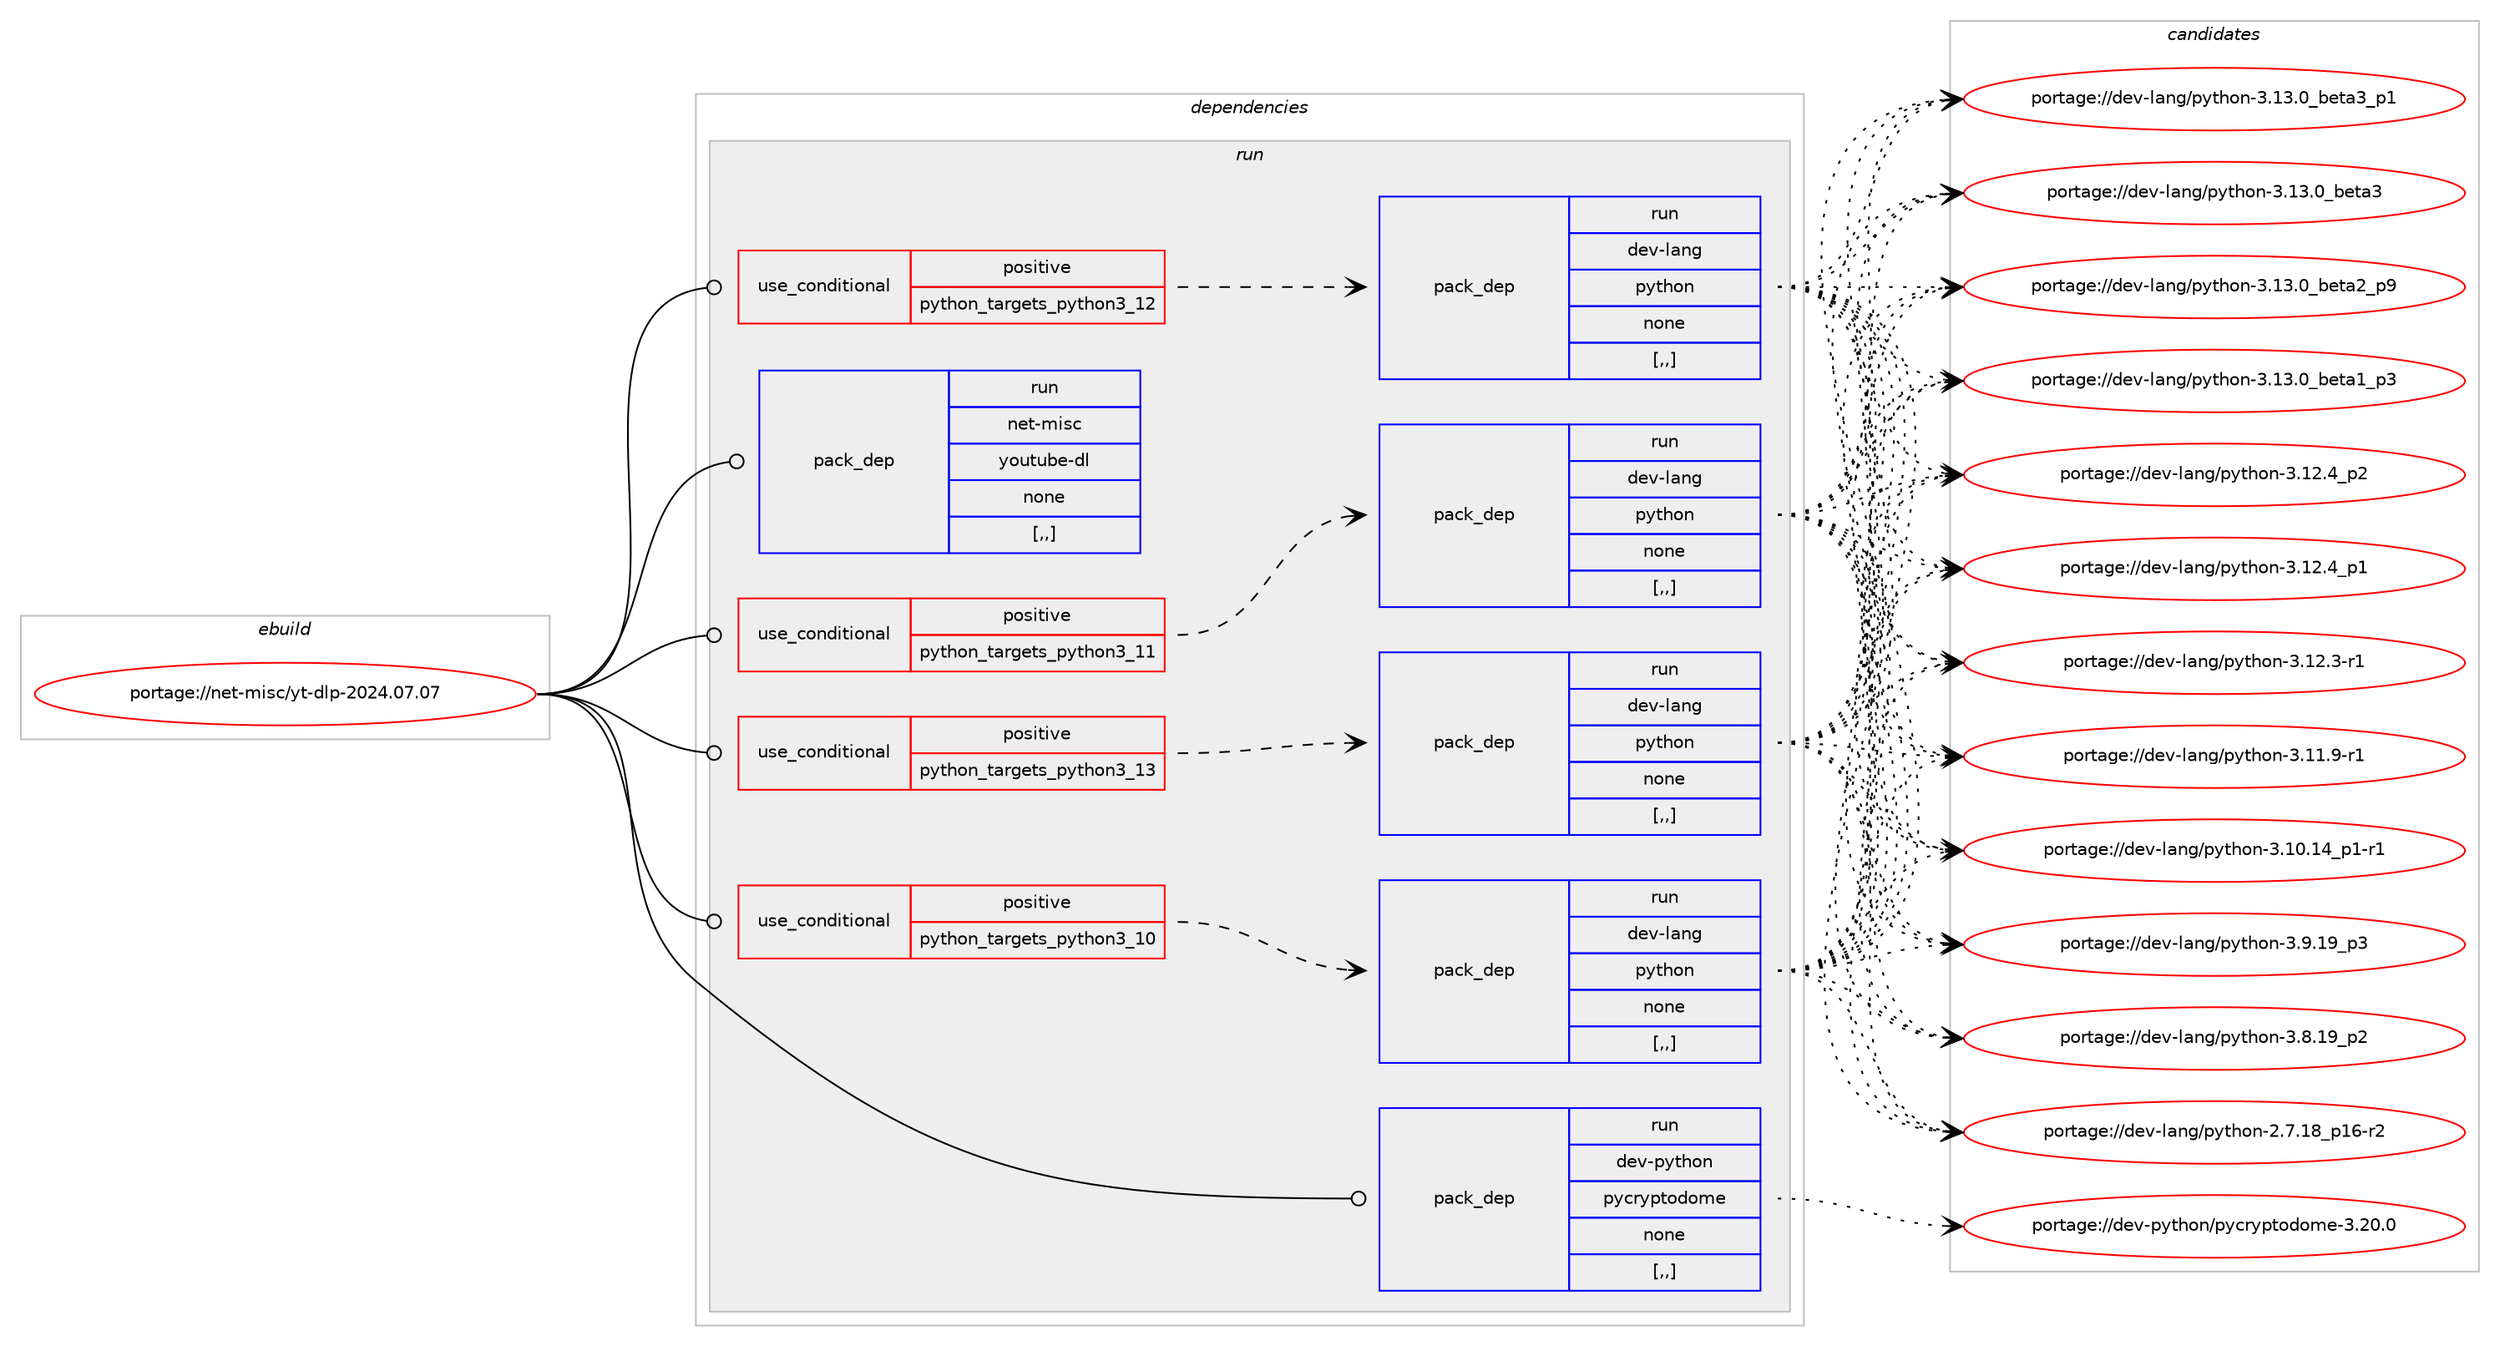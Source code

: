 digraph prolog {

# *************
# Graph options
# *************

newrank=true;
concentrate=true;
compound=true;
graph [rankdir=LR,fontname=Helvetica,fontsize=10,ranksep=1.5];#, ranksep=2.5, nodesep=0.2];
edge  [arrowhead=vee];
node  [fontname=Helvetica,fontsize=10];

# **********
# The ebuild
# **********

subgraph cluster_leftcol {
color=gray;
label=<<i>ebuild</i>>;
id [label="portage://net-misc/yt-dlp-2024.07.07", color=red, width=4, href="../net-misc/yt-dlp-2024.07.07.svg"];
}

# ****************
# The dependencies
# ****************

subgraph cluster_midcol {
color=gray;
label=<<i>dependencies</i>>;
subgraph cluster_compile {
fillcolor="#eeeeee";
style=filled;
label=<<i>compile</i>>;
}
subgraph cluster_compileandrun {
fillcolor="#eeeeee";
style=filled;
label=<<i>compile and run</i>>;
}
subgraph cluster_run {
fillcolor="#eeeeee";
style=filled;
label=<<i>run</i>>;
subgraph cond99155 {
dependency376369 [label=<<TABLE BORDER="0" CELLBORDER="1" CELLSPACING="0" CELLPADDING="4"><TR><TD ROWSPAN="3" CELLPADDING="10">use_conditional</TD></TR><TR><TD>positive</TD></TR><TR><TD>python_targets_python3_10</TD></TR></TABLE>>, shape=none, color=red];
subgraph pack274469 {
dependency376370 [label=<<TABLE BORDER="0" CELLBORDER="1" CELLSPACING="0" CELLPADDING="4" WIDTH="220"><TR><TD ROWSPAN="6" CELLPADDING="30">pack_dep</TD></TR><TR><TD WIDTH="110">run</TD></TR><TR><TD>dev-lang</TD></TR><TR><TD>python</TD></TR><TR><TD>none</TD></TR><TR><TD>[,,]</TD></TR></TABLE>>, shape=none, color=blue];
}
dependency376369:e -> dependency376370:w [weight=20,style="dashed",arrowhead="vee"];
}
id:e -> dependency376369:w [weight=20,style="solid",arrowhead="odot"];
subgraph cond99156 {
dependency376371 [label=<<TABLE BORDER="0" CELLBORDER="1" CELLSPACING="0" CELLPADDING="4"><TR><TD ROWSPAN="3" CELLPADDING="10">use_conditional</TD></TR><TR><TD>positive</TD></TR><TR><TD>python_targets_python3_11</TD></TR></TABLE>>, shape=none, color=red];
subgraph pack274470 {
dependency376372 [label=<<TABLE BORDER="0" CELLBORDER="1" CELLSPACING="0" CELLPADDING="4" WIDTH="220"><TR><TD ROWSPAN="6" CELLPADDING="30">pack_dep</TD></TR><TR><TD WIDTH="110">run</TD></TR><TR><TD>dev-lang</TD></TR><TR><TD>python</TD></TR><TR><TD>none</TD></TR><TR><TD>[,,]</TD></TR></TABLE>>, shape=none, color=blue];
}
dependency376371:e -> dependency376372:w [weight=20,style="dashed",arrowhead="vee"];
}
id:e -> dependency376371:w [weight=20,style="solid",arrowhead="odot"];
subgraph cond99157 {
dependency376373 [label=<<TABLE BORDER="0" CELLBORDER="1" CELLSPACING="0" CELLPADDING="4"><TR><TD ROWSPAN="3" CELLPADDING="10">use_conditional</TD></TR><TR><TD>positive</TD></TR><TR><TD>python_targets_python3_12</TD></TR></TABLE>>, shape=none, color=red];
subgraph pack274471 {
dependency376374 [label=<<TABLE BORDER="0" CELLBORDER="1" CELLSPACING="0" CELLPADDING="4" WIDTH="220"><TR><TD ROWSPAN="6" CELLPADDING="30">pack_dep</TD></TR><TR><TD WIDTH="110">run</TD></TR><TR><TD>dev-lang</TD></TR><TR><TD>python</TD></TR><TR><TD>none</TD></TR><TR><TD>[,,]</TD></TR></TABLE>>, shape=none, color=blue];
}
dependency376373:e -> dependency376374:w [weight=20,style="dashed",arrowhead="vee"];
}
id:e -> dependency376373:w [weight=20,style="solid",arrowhead="odot"];
subgraph cond99158 {
dependency376375 [label=<<TABLE BORDER="0" CELLBORDER="1" CELLSPACING="0" CELLPADDING="4"><TR><TD ROWSPAN="3" CELLPADDING="10">use_conditional</TD></TR><TR><TD>positive</TD></TR><TR><TD>python_targets_python3_13</TD></TR></TABLE>>, shape=none, color=red];
subgraph pack274472 {
dependency376376 [label=<<TABLE BORDER="0" CELLBORDER="1" CELLSPACING="0" CELLPADDING="4" WIDTH="220"><TR><TD ROWSPAN="6" CELLPADDING="30">pack_dep</TD></TR><TR><TD WIDTH="110">run</TD></TR><TR><TD>dev-lang</TD></TR><TR><TD>python</TD></TR><TR><TD>none</TD></TR><TR><TD>[,,]</TD></TR></TABLE>>, shape=none, color=blue];
}
dependency376375:e -> dependency376376:w [weight=20,style="dashed",arrowhead="vee"];
}
id:e -> dependency376375:w [weight=20,style="solid",arrowhead="odot"];
subgraph pack274473 {
dependency376377 [label=<<TABLE BORDER="0" CELLBORDER="1" CELLSPACING="0" CELLPADDING="4" WIDTH="220"><TR><TD ROWSPAN="6" CELLPADDING="30">pack_dep</TD></TR><TR><TD WIDTH="110">run</TD></TR><TR><TD>dev-python</TD></TR><TR><TD>pycryptodome</TD></TR><TR><TD>none</TD></TR><TR><TD>[,,]</TD></TR></TABLE>>, shape=none, color=blue];
}
id:e -> dependency376377:w [weight=20,style="solid",arrowhead="odot"];
subgraph pack274474 {
dependency376378 [label=<<TABLE BORDER="0" CELLBORDER="1" CELLSPACING="0" CELLPADDING="4" WIDTH="220"><TR><TD ROWSPAN="6" CELLPADDING="30">pack_dep</TD></TR><TR><TD WIDTH="110">run</TD></TR><TR><TD>net-misc</TD></TR><TR><TD>youtube-dl</TD></TR><TR><TD>none</TD></TR><TR><TD>[,,]</TD></TR></TABLE>>, shape=none, color=blue];
}
id:e -> dependency376378:w [weight=20,style="solid",arrowhead="odot"];
}
}

# **************
# The candidates
# **************

subgraph cluster_choices {
rank=same;
color=gray;
label=<<i>candidates</i>>;

subgraph choice274469 {
color=black;
nodesep=1;
choice10010111845108971101034711212111610411111045514649514648959810111697519511249 [label="portage://dev-lang/python-3.13.0_beta3_p1", color=red, width=4,href="../dev-lang/python-3.13.0_beta3_p1.svg"];
choice1001011184510897110103471121211161041111104551464951464895981011169751 [label="portage://dev-lang/python-3.13.0_beta3", color=red, width=4,href="../dev-lang/python-3.13.0_beta3.svg"];
choice10010111845108971101034711212111610411111045514649514648959810111697509511257 [label="portage://dev-lang/python-3.13.0_beta2_p9", color=red, width=4,href="../dev-lang/python-3.13.0_beta2_p9.svg"];
choice10010111845108971101034711212111610411111045514649514648959810111697499511251 [label="portage://dev-lang/python-3.13.0_beta1_p3", color=red, width=4,href="../dev-lang/python-3.13.0_beta1_p3.svg"];
choice100101118451089711010347112121116104111110455146495046529511250 [label="portage://dev-lang/python-3.12.4_p2", color=red, width=4,href="../dev-lang/python-3.12.4_p2.svg"];
choice100101118451089711010347112121116104111110455146495046529511249 [label="portage://dev-lang/python-3.12.4_p1", color=red, width=4,href="../dev-lang/python-3.12.4_p1.svg"];
choice100101118451089711010347112121116104111110455146495046514511449 [label="portage://dev-lang/python-3.12.3-r1", color=red, width=4,href="../dev-lang/python-3.12.3-r1.svg"];
choice100101118451089711010347112121116104111110455146494946574511449 [label="portage://dev-lang/python-3.11.9-r1", color=red, width=4,href="../dev-lang/python-3.11.9-r1.svg"];
choice100101118451089711010347112121116104111110455146494846495295112494511449 [label="portage://dev-lang/python-3.10.14_p1-r1", color=red, width=4,href="../dev-lang/python-3.10.14_p1-r1.svg"];
choice100101118451089711010347112121116104111110455146574649579511251 [label="portage://dev-lang/python-3.9.19_p3", color=red, width=4,href="../dev-lang/python-3.9.19_p3.svg"];
choice100101118451089711010347112121116104111110455146564649579511250 [label="portage://dev-lang/python-3.8.19_p2", color=red, width=4,href="../dev-lang/python-3.8.19_p2.svg"];
choice100101118451089711010347112121116104111110455046554649569511249544511450 [label="portage://dev-lang/python-2.7.18_p16-r2", color=red, width=4,href="../dev-lang/python-2.7.18_p16-r2.svg"];
dependency376370:e -> choice10010111845108971101034711212111610411111045514649514648959810111697519511249:w [style=dotted,weight="100"];
dependency376370:e -> choice1001011184510897110103471121211161041111104551464951464895981011169751:w [style=dotted,weight="100"];
dependency376370:e -> choice10010111845108971101034711212111610411111045514649514648959810111697509511257:w [style=dotted,weight="100"];
dependency376370:e -> choice10010111845108971101034711212111610411111045514649514648959810111697499511251:w [style=dotted,weight="100"];
dependency376370:e -> choice100101118451089711010347112121116104111110455146495046529511250:w [style=dotted,weight="100"];
dependency376370:e -> choice100101118451089711010347112121116104111110455146495046529511249:w [style=dotted,weight="100"];
dependency376370:e -> choice100101118451089711010347112121116104111110455146495046514511449:w [style=dotted,weight="100"];
dependency376370:e -> choice100101118451089711010347112121116104111110455146494946574511449:w [style=dotted,weight="100"];
dependency376370:e -> choice100101118451089711010347112121116104111110455146494846495295112494511449:w [style=dotted,weight="100"];
dependency376370:e -> choice100101118451089711010347112121116104111110455146574649579511251:w [style=dotted,weight="100"];
dependency376370:e -> choice100101118451089711010347112121116104111110455146564649579511250:w [style=dotted,weight="100"];
dependency376370:e -> choice100101118451089711010347112121116104111110455046554649569511249544511450:w [style=dotted,weight="100"];
}
subgraph choice274470 {
color=black;
nodesep=1;
choice10010111845108971101034711212111610411111045514649514648959810111697519511249 [label="portage://dev-lang/python-3.13.0_beta3_p1", color=red, width=4,href="../dev-lang/python-3.13.0_beta3_p1.svg"];
choice1001011184510897110103471121211161041111104551464951464895981011169751 [label="portage://dev-lang/python-3.13.0_beta3", color=red, width=4,href="../dev-lang/python-3.13.0_beta3.svg"];
choice10010111845108971101034711212111610411111045514649514648959810111697509511257 [label="portage://dev-lang/python-3.13.0_beta2_p9", color=red, width=4,href="../dev-lang/python-3.13.0_beta2_p9.svg"];
choice10010111845108971101034711212111610411111045514649514648959810111697499511251 [label="portage://dev-lang/python-3.13.0_beta1_p3", color=red, width=4,href="../dev-lang/python-3.13.0_beta1_p3.svg"];
choice100101118451089711010347112121116104111110455146495046529511250 [label="portage://dev-lang/python-3.12.4_p2", color=red, width=4,href="../dev-lang/python-3.12.4_p2.svg"];
choice100101118451089711010347112121116104111110455146495046529511249 [label="portage://dev-lang/python-3.12.4_p1", color=red, width=4,href="../dev-lang/python-3.12.4_p1.svg"];
choice100101118451089711010347112121116104111110455146495046514511449 [label="portage://dev-lang/python-3.12.3-r1", color=red, width=4,href="../dev-lang/python-3.12.3-r1.svg"];
choice100101118451089711010347112121116104111110455146494946574511449 [label="portage://dev-lang/python-3.11.9-r1", color=red, width=4,href="../dev-lang/python-3.11.9-r1.svg"];
choice100101118451089711010347112121116104111110455146494846495295112494511449 [label="portage://dev-lang/python-3.10.14_p1-r1", color=red, width=4,href="../dev-lang/python-3.10.14_p1-r1.svg"];
choice100101118451089711010347112121116104111110455146574649579511251 [label="portage://dev-lang/python-3.9.19_p3", color=red, width=4,href="../dev-lang/python-3.9.19_p3.svg"];
choice100101118451089711010347112121116104111110455146564649579511250 [label="portage://dev-lang/python-3.8.19_p2", color=red, width=4,href="../dev-lang/python-3.8.19_p2.svg"];
choice100101118451089711010347112121116104111110455046554649569511249544511450 [label="portage://dev-lang/python-2.7.18_p16-r2", color=red, width=4,href="../dev-lang/python-2.7.18_p16-r2.svg"];
dependency376372:e -> choice10010111845108971101034711212111610411111045514649514648959810111697519511249:w [style=dotted,weight="100"];
dependency376372:e -> choice1001011184510897110103471121211161041111104551464951464895981011169751:w [style=dotted,weight="100"];
dependency376372:e -> choice10010111845108971101034711212111610411111045514649514648959810111697509511257:w [style=dotted,weight="100"];
dependency376372:e -> choice10010111845108971101034711212111610411111045514649514648959810111697499511251:w [style=dotted,weight="100"];
dependency376372:e -> choice100101118451089711010347112121116104111110455146495046529511250:w [style=dotted,weight="100"];
dependency376372:e -> choice100101118451089711010347112121116104111110455146495046529511249:w [style=dotted,weight="100"];
dependency376372:e -> choice100101118451089711010347112121116104111110455146495046514511449:w [style=dotted,weight="100"];
dependency376372:e -> choice100101118451089711010347112121116104111110455146494946574511449:w [style=dotted,weight="100"];
dependency376372:e -> choice100101118451089711010347112121116104111110455146494846495295112494511449:w [style=dotted,weight="100"];
dependency376372:e -> choice100101118451089711010347112121116104111110455146574649579511251:w [style=dotted,weight="100"];
dependency376372:e -> choice100101118451089711010347112121116104111110455146564649579511250:w [style=dotted,weight="100"];
dependency376372:e -> choice100101118451089711010347112121116104111110455046554649569511249544511450:w [style=dotted,weight="100"];
}
subgraph choice274471 {
color=black;
nodesep=1;
choice10010111845108971101034711212111610411111045514649514648959810111697519511249 [label="portage://dev-lang/python-3.13.0_beta3_p1", color=red, width=4,href="../dev-lang/python-3.13.0_beta3_p1.svg"];
choice1001011184510897110103471121211161041111104551464951464895981011169751 [label="portage://dev-lang/python-3.13.0_beta3", color=red, width=4,href="../dev-lang/python-3.13.0_beta3.svg"];
choice10010111845108971101034711212111610411111045514649514648959810111697509511257 [label="portage://dev-lang/python-3.13.0_beta2_p9", color=red, width=4,href="../dev-lang/python-3.13.0_beta2_p9.svg"];
choice10010111845108971101034711212111610411111045514649514648959810111697499511251 [label="portage://dev-lang/python-3.13.0_beta1_p3", color=red, width=4,href="../dev-lang/python-3.13.0_beta1_p3.svg"];
choice100101118451089711010347112121116104111110455146495046529511250 [label="portage://dev-lang/python-3.12.4_p2", color=red, width=4,href="../dev-lang/python-3.12.4_p2.svg"];
choice100101118451089711010347112121116104111110455146495046529511249 [label="portage://dev-lang/python-3.12.4_p1", color=red, width=4,href="../dev-lang/python-3.12.4_p1.svg"];
choice100101118451089711010347112121116104111110455146495046514511449 [label="portage://dev-lang/python-3.12.3-r1", color=red, width=4,href="../dev-lang/python-3.12.3-r1.svg"];
choice100101118451089711010347112121116104111110455146494946574511449 [label="portage://dev-lang/python-3.11.9-r1", color=red, width=4,href="../dev-lang/python-3.11.9-r1.svg"];
choice100101118451089711010347112121116104111110455146494846495295112494511449 [label="portage://dev-lang/python-3.10.14_p1-r1", color=red, width=4,href="../dev-lang/python-3.10.14_p1-r1.svg"];
choice100101118451089711010347112121116104111110455146574649579511251 [label="portage://dev-lang/python-3.9.19_p3", color=red, width=4,href="../dev-lang/python-3.9.19_p3.svg"];
choice100101118451089711010347112121116104111110455146564649579511250 [label="portage://dev-lang/python-3.8.19_p2", color=red, width=4,href="../dev-lang/python-3.8.19_p2.svg"];
choice100101118451089711010347112121116104111110455046554649569511249544511450 [label="portage://dev-lang/python-2.7.18_p16-r2", color=red, width=4,href="../dev-lang/python-2.7.18_p16-r2.svg"];
dependency376374:e -> choice10010111845108971101034711212111610411111045514649514648959810111697519511249:w [style=dotted,weight="100"];
dependency376374:e -> choice1001011184510897110103471121211161041111104551464951464895981011169751:w [style=dotted,weight="100"];
dependency376374:e -> choice10010111845108971101034711212111610411111045514649514648959810111697509511257:w [style=dotted,weight="100"];
dependency376374:e -> choice10010111845108971101034711212111610411111045514649514648959810111697499511251:w [style=dotted,weight="100"];
dependency376374:e -> choice100101118451089711010347112121116104111110455146495046529511250:w [style=dotted,weight="100"];
dependency376374:e -> choice100101118451089711010347112121116104111110455146495046529511249:w [style=dotted,weight="100"];
dependency376374:e -> choice100101118451089711010347112121116104111110455146495046514511449:w [style=dotted,weight="100"];
dependency376374:e -> choice100101118451089711010347112121116104111110455146494946574511449:w [style=dotted,weight="100"];
dependency376374:e -> choice100101118451089711010347112121116104111110455146494846495295112494511449:w [style=dotted,weight="100"];
dependency376374:e -> choice100101118451089711010347112121116104111110455146574649579511251:w [style=dotted,weight="100"];
dependency376374:e -> choice100101118451089711010347112121116104111110455146564649579511250:w [style=dotted,weight="100"];
dependency376374:e -> choice100101118451089711010347112121116104111110455046554649569511249544511450:w [style=dotted,weight="100"];
}
subgraph choice274472 {
color=black;
nodesep=1;
choice10010111845108971101034711212111610411111045514649514648959810111697519511249 [label="portage://dev-lang/python-3.13.0_beta3_p1", color=red, width=4,href="../dev-lang/python-3.13.0_beta3_p1.svg"];
choice1001011184510897110103471121211161041111104551464951464895981011169751 [label="portage://dev-lang/python-3.13.0_beta3", color=red, width=4,href="../dev-lang/python-3.13.0_beta3.svg"];
choice10010111845108971101034711212111610411111045514649514648959810111697509511257 [label="portage://dev-lang/python-3.13.0_beta2_p9", color=red, width=4,href="../dev-lang/python-3.13.0_beta2_p9.svg"];
choice10010111845108971101034711212111610411111045514649514648959810111697499511251 [label="portage://dev-lang/python-3.13.0_beta1_p3", color=red, width=4,href="../dev-lang/python-3.13.0_beta1_p3.svg"];
choice100101118451089711010347112121116104111110455146495046529511250 [label="portage://dev-lang/python-3.12.4_p2", color=red, width=4,href="../dev-lang/python-3.12.4_p2.svg"];
choice100101118451089711010347112121116104111110455146495046529511249 [label="portage://dev-lang/python-3.12.4_p1", color=red, width=4,href="../dev-lang/python-3.12.4_p1.svg"];
choice100101118451089711010347112121116104111110455146495046514511449 [label="portage://dev-lang/python-3.12.3-r1", color=red, width=4,href="../dev-lang/python-3.12.3-r1.svg"];
choice100101118451089711010347112121116104111110455146494946574511449 [label="portage://dev-lang/python-3.11.9-r1", color=red, width=4,href="../dev-lang/python-3.11.9-r1.svg"];
choice100101118451089711010347112121116104111110455146494846495295112494511449 [label="portage://dev-lang/python-3.10.14_p1-r1", color=red, width=4,href="../dev-lang/python-3.10.14_p1-r1.svg"];
choice100101118451089711010347112121116104111110455146574649579511251 [label="portage://dev-lang/python-3.9.19_p3", color=red, width=4,href="../dev-lang/python-3.9.19_p3.svg"];
choice100101118451089711010347112121116104111110455146564649579511250 [label="portage://dev-lang/python-3.8.19_p2", color=red, width=4,href="../dev-lang/python-3.8.19_p2.svg"];
choice100101118451089711010347112121116104111110455046554649569511249544511450 [label="portage://dev-lang/python-2.7.18_p16-r2", color=red, width=4,href="../dev-lang/python-2.7.18_p16-r2.svg"];
dependency376376:e -> choice10010111845108971101034711212111610411111045514649514648959810111697519511249:w [style=dotted,weight="100"];
dependency376376:e -> choice1001011184510897110103471121211161041111104551464951464895981011169751:w [style=dotted,weight="100"];
dependency376376:e -> choice10010111845108971101034711212111610411111045514649514648959810111697509511257:w [style=dotted,weight="100"];
dependency376376:e -> choice10010111845108971101034711212111610411111045514649514648959810111697499511251:w [style=dotted,weight="100"];
dependency376376:e -> choice100101118451089711010347112121116104111110455146495046529511250:w [style=dotted,weight="100"];
dependency376376:e -> choice100101118451089711010347112121116104111110455146495046529511249:w [style=dotted,weight="100"];
dependency376376:e -> choice100101118451089711010347112121116104111110455146495046514511449:w [style=dotted,weight="100"];
dependency376376:e -> choice100101118451089711010347112121116104111110455146494946574511449:w [style=dotted,weight="100"];
dependency376376:e -> choice100101118451089711010347112121116104111110455146494846495295112494511449:w [style=dotted,weight="100"];
dependency376376:e -> choice100101118451089711010347112121116104111110455146574649579511251:w [style=dotted,weight="100"];
dependency376376:e -> choice100101118451089711010347112121116104111110455146564649579511250:w [style=dotted,weight="100"];
dependency376376:e -> choice100101118451089711010347112121116104111110455046554649569511249544511450:w [style=dotted,weight="100"];
}
subgraph choice274473 {
color=black;
nodesep=1;
choice10010111845112121116104111110471121219911412111211611110011110910145514650484648 [label="portage://dev-python/pycryptodome-3.20.0", color=red, width=4,href="../dev-python/pycryptodome-3.20.0.svg"];
dependency376377:e -> choice10010111845112121116104111110471121219911412111211611110011110910145514650484648:w [style=dotted,weight="100"];
}
subgraph choice274474 {
color=black;
nodesep=1;
}
}

}
